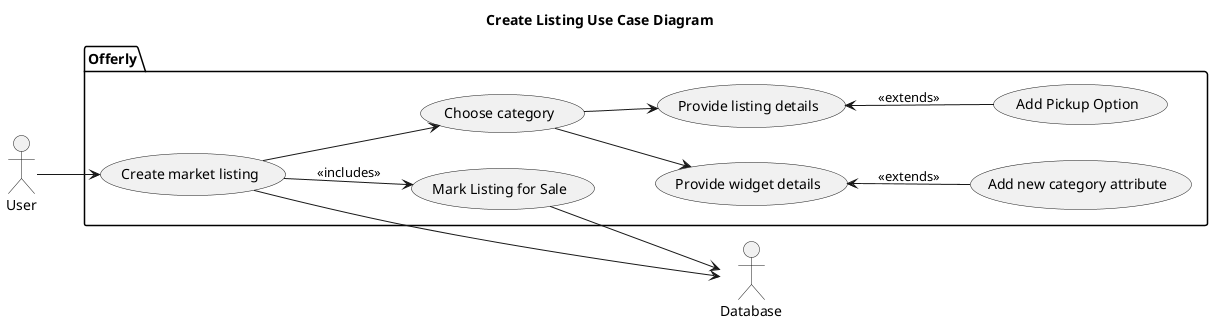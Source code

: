 @startuml Create Listing Use Case Diagram
title Create Listing Use Case Diagram
left to right direction

actor   User        as user
actor   Database    as db

package Offerly {
	usecase   "Create market listing"                     as UC1
	usecase   "Choose category"                          as UC2
	usecase   "Provide widget details"                  as UC3
	usecase  "Add new category attribute"                 as UC4
	usecase   "Provide listing details"                 as UC5
	usecase   "Add Pickup Option"                 		as UC6
	usecase   "Mark Listing for Sale"               	as UC7
}

user --> UC1
UC1 --> UC2
UC2 --> UC3
UC3 <-- UC4 : <<extends>>
UC2 --> UC5
UC5 <-- UC6 : <<extends>>
UC1 --> UC7 : <<includes>>
UC1 --> db
UC7 --> db

@enduml